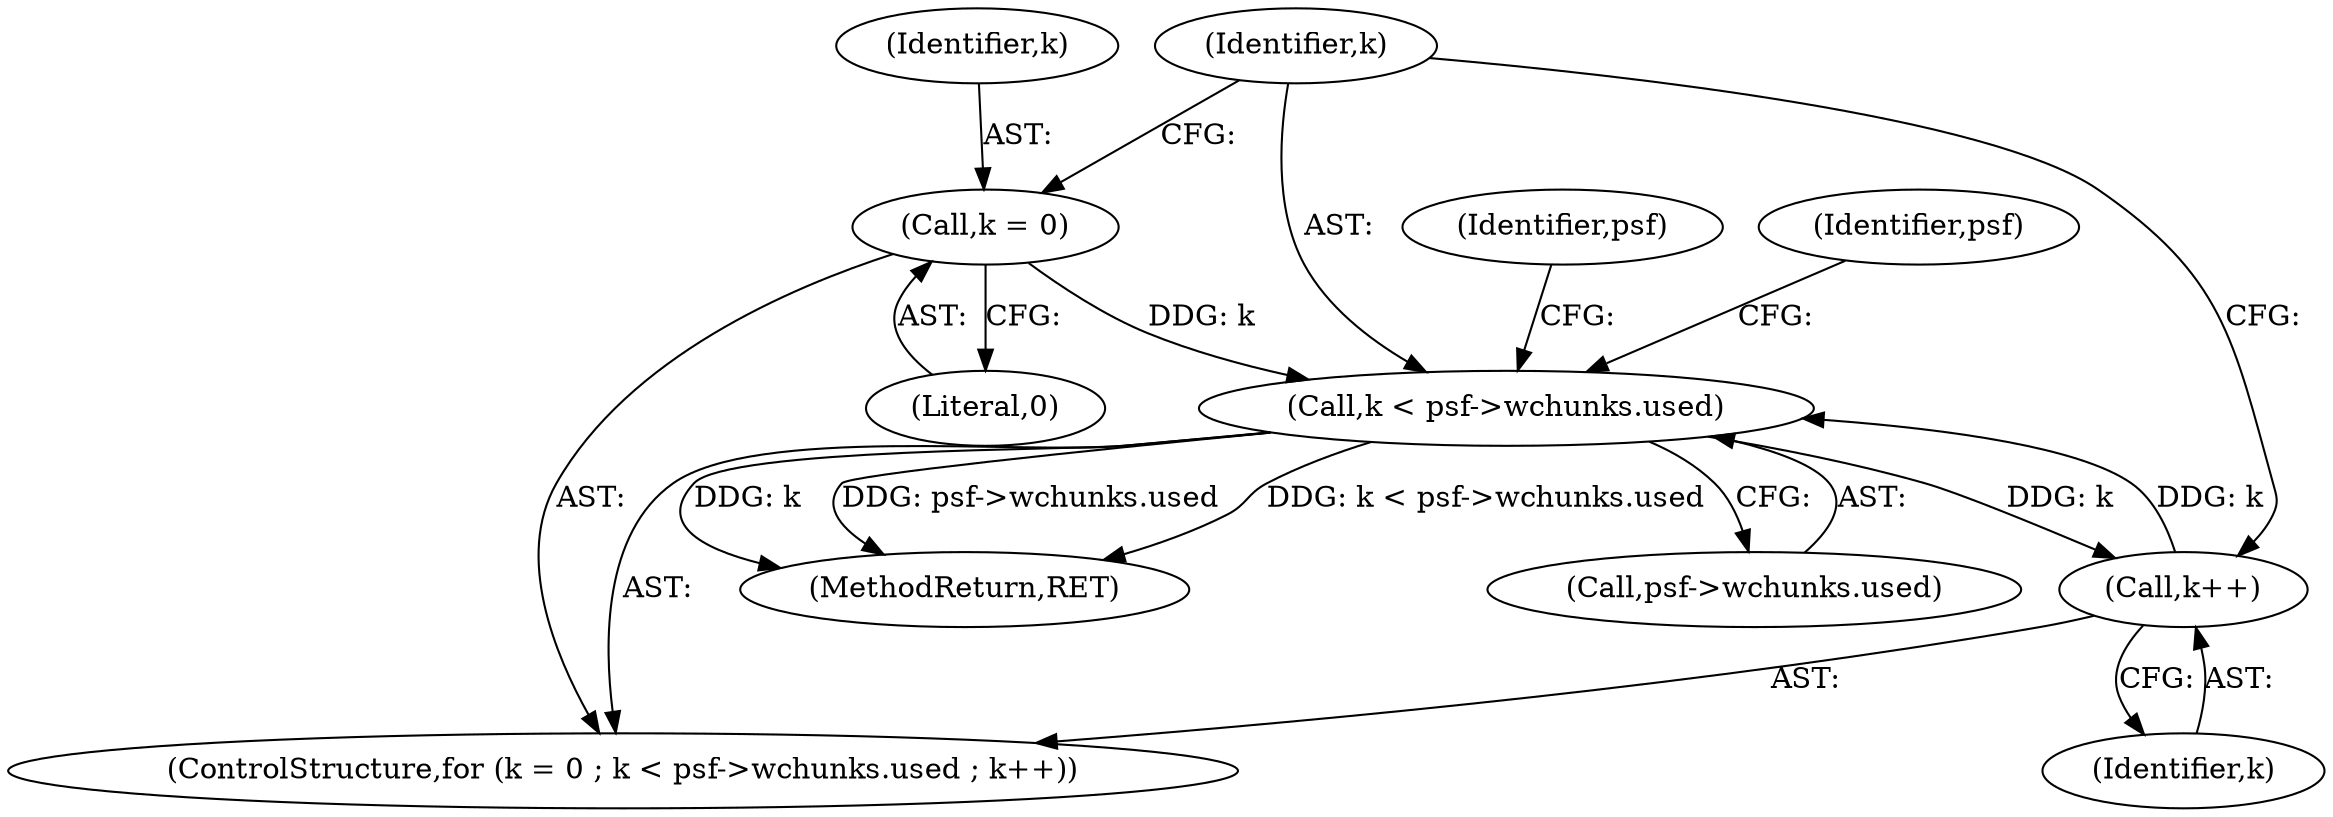 digraph "0_libsndfile_708e996c87c5fae77b104ccfeb8f6db784c32074_18@pointer" {
"1000205" [label="(Call,k < psf->wchunks.used)"];
"1000202" [label="(Call,k = 0)"];
"1000212" [label="(Call,k++)"];
"1000205" [label="(Call,k < psf->wchunks.used)"];
"1000203" [label="(Identifier,k)"];
"1000253" [label="(MethodReturn,RET)"];
"1000202" [label="(Call,k = 0)"];
"1000206" [label="(Identifier,k)"];
"1000207" [label="(Call,psf->wchunks.used)"];
"1000219" [label="(Identifier,psf)"];
"1000201" [label="(ControlStructure,for (k = 0 ; k < psf->wchunks.used ; k++))"];
"1000213" [label="(Identifier,k)"];
"1000205" [label="(Call,k < psf->wchunks.used)"];
"1000227" [label="(Identifier,psf)"];
"1000212" [label="(Call,k++)"];
"1000204" [label="(Literal,0)"];
"1000205" -> "1000201"  [label="AST: "];
"1000205" -> "1000207"  [label="CFG: "];
"1000206" -> "1000205"  [label="AST: "];
"1000207" -> "1000205"  [label="AST: "];
"1000219" -> "1000205"  [label="CFG: "];
"1000227" -> "1000205"  [label="CFG: "];
"1000205" -> "1000253"  [label="DDG: k < psf->wchunks.used"];
"1000205" -> "1000253"  [label="DDG: k"];
"1000205" -> "1000253"  [label="DDG: psf->wchunks.used"];
"1000202" -> "1000205"  [label="DDG: k"];
"1000212" -> "1000205"  [label="DDG: k"];
"1000205" -> "1000212"  [label="DDG: k"];
"1000202" -> "1000201"  [label="AST: "];
"1000202" -> "1000204"  [label="CFG: "];
"1000203" -> "1000202"  [label="AST: "];
"1000204" -> "1000202"  [label="AST: "];
"1000206" -> "1000202"  [label="CFG: "];
"1000212" -> "1000201"  [label="AST: "];
"1000212" -> "1000213"  [label="CFG: "];
"1000213" -> "1000212"  [label="AST: "];
"1000206" -> "1000212"  [label="CFG: "];
}
